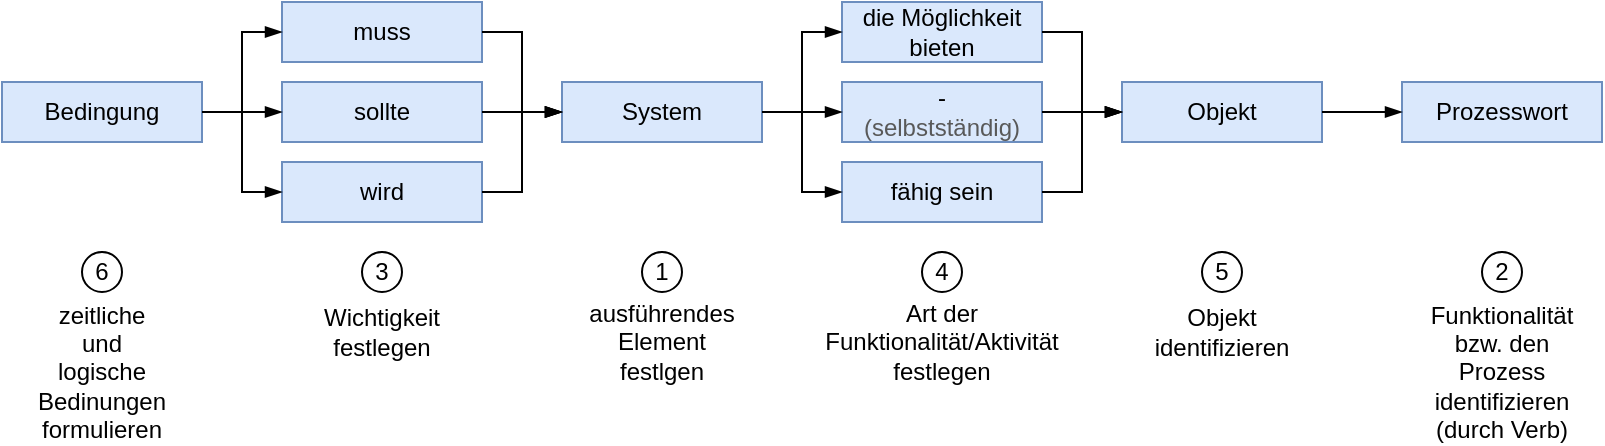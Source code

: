 <mxfile version="24.5.3" type="device">
  <diagram name="Seite-1" id="tQ0ftKxHk6KphrgHs4fO">
    <mxGraphModel dx="980" dy="343" grid="1" gridSize="10" guides="1" tooltips="1" connect="1" arrows="1" fold="1" page="1" pageScale="1" pageWidth="827" pageHeight="1169" math="0" shadow="0">
      <root>
        <mxCell id="0" />
        <mxCell id="1" parent="0" />
        <mxCell id="mLHIJTyr5hpvtW-Wlfsm-9" value="Objekt" style="text;html=1;align=center;verticalAlign=middle;whiteSpace=wrap;rounded=0;fillColor=#dae8fc;strokeColor=#6c8ebf;" parent="1" vertex="1">
          <mxGeometry x="570" y="490" width="100" height="30" as="geometry" />
        </mxCell>
        <mxCell id="m0PQreRef5mGNc5vd1aa-3" value="sollte" style="text;html=1;align=center;verticalAlign=middle;whiteSpace=wrap;rounded=0;fillColor=#dae8fc;strokeColor=#6c8ebf;" parent="1" vertex="1">
          <mxGeometry x="150" y="490" width="100" height="30" as="geometry" />
        </mxCell>
        <mxCell id="m0PQreRef5mGNc5vd1aa-5" value="System" style="text;html=1;align=center;verticalAlign=middle;whiteSpace=wrap;rounded=0;fillColor=#dae8fc;strokeColor=#6c8ebf;" parent="1" vertex="1">
          <mxGeometry x="290" y="490" width="100" height="30" as="geometry" />
        </mxCell>
        <mxCell id="m0PQreRef5mGNc5vd1aa-6" value="-&lt;div&gt;&lt;font color=&quot;#595959&quot;&gt;(selbstständig)&lt;/font&gt;&lt;/div&gt;" style="text;html=1;align=center;verticalAlign=middle;whiteSpace=wrap;rounded=0;fillColor=#dae8fc;strokeColor=#6c8ebf;" parent="1" vertex="1">
          <mxGeometry x="430" y="490" width="100" height="30" as="geometry" />
        </mxCell>
        <mxCell id="m0PQreRef5mGNc5vd1aa-8" value="Bedingung" style="text;html=1;align=center;verticalAlign=middle;whiteSpace=wrap;rounded=0;fillColor=#dae8fc;strokeColor=#6c8ebf;" parent="1" vertex="1">
          <mxGeometry x="10" y="490" width="100" height="30" as="geometry" />
        </mxCell>
        <mxCell id="m0PQreRef5mGNc5vd1aa-10" value="" style="endArrow=blockThin;startArrow=none;html=1;rounded=0;startFill=0;endFill=1;exitX=1;exitY=0.5;exitDx=0;exitDy=0;entryX=0;entryY=0.5;entryDx=0;entryDy=0;" parent="1" source="m0PQreRef5mGNc5vd1aa-5" target="m0PQreRef5mGNc5vd1aa-6" edge="1">
          <mxGeometry width="50" height="50" relative="1" as="geometry">
            <mxPoint x="380" y="595" as="sourcePoint" />
            <mxPoint x="420" y="595" as="targetPoint" />
          </mxGeometry>
        </mxCell>
        <mxCell id="m0PQreRef5mGNc5vd1aa-17" value="" style="endArrow=blockThin;startArrow=none;html=1;rounded=0;startFill=0;endFill=1;exitX=1;exitY=0.5;exitDx=0;exitDy=0;entryX=0;entryY=0.5;entryDx=0;entryDy=0;" parent="1" source="m0PQreRef5mGNc5vd1aa-3" target="m0PQreRef5mGNc5vd1aa-5" edge="1">
          <mxGeometry width="50" height="50" relative="1" as="geometry">
            <mxPoint x="400" y="515" as="sourcePoint" />
            <mxPoint x="440" y="515" as="targetPoint" />
          </mxGeometry>
        </mxCell>
        <mxCell id="m0PQreRef5mGNc5vd1aa-18" value="" style="endArrow=blockThin;startArrow=none;html=1;rounded=0;startFill=0;endFill=1;exitX=1;exitY=0.5;exitDx=0;exitDy=0;entryX=0;entryY=0.5;entryDx=0;entryDy=0;" parent="1" source="m0PQreRef5mGNc5vd1aa-6" target="mLHIJTyr5hpvtW-Wlfsm-9" edge="1">
          <mxGeometry width="50" height="50" relative="1" as="geometry">
            <mxPoint x="480" y="560" as="sourcePoint" />
            <mxPoint x="520" y="560" as="targetPoint" />
          </mxGeometry>
        </mxCell>
        <mxCell id="m0PQreRef5mGNc5vd1aa-19" value="" style="endArrow=blockThin;startArrow=none;html=1;rounded=0;startFill=0;endFill=1;exitX=1;exitY=0.5;exitDx=0;exitDy=0;entryX=0;entryY=0.5;entryDx=0;entryDy=0;" parent="1" source="m0PQreRef5mGNc5vd1aa-8" target="m0PQreRef5mGNc5vd1aa-3" edge="1">
          <mxGeometry width="50" height="50" relative="1" as="geometry">
            <mxPoint x="110" y="540" as="sourcePoint" />
            <mxPoint x="150" y="540" as="targetPoint" />
          </mxGeometry>
        </mxCell>
        <mxCell id="iqYTyJ7x8_uJlKEbAM1C-1" value="muss" style="text;html=1;align=center;verticalAlign=middle;whiteSpace=wrap;rounded=0;fillColor=#dae8fc;strokeColor=#6c8ebf;" vertex="1" parent="1">
          <mxGeometry x="150" y="450" width="100" height="30" as="geometry" />
        </mxCell>
        <mxCell id="iqYTyJ7x8_uJlKEbAM1C-2" value="wird" style="text;html=1;align=center;verticalAlign=middle;whiteSpace=wrap;rounded=0;fillColor=#dae8fc;strokeColor=#6c8ebf;" vertex="1" parent="1">
          <mxGeometry x="150" y="530" width="100" height="30" as="geometry" />
        </mxCell>
        <mxCell id="iqYTyJ7x8_uJlKEbAM1C-3" value="die Möglichkeit bieten" style="text;html=1;align=center;verticalAlign=middle;whiteSpace=wrap;rounded=0;fillColor=#dae8fc;strokeColor=#6c8ebf;" vertex="1" parent="1">
          <mxGeometry x="430" y="450" width="100" height="30" as="geometry" />
        </mxCell>
        <mxCell id="iqYTyJ7x8_uJlKEbAM1C-4" value="Prozesswort" style="text;html=1;align=center;verticalAlign=middle;whiteSpace=wrap;rounded=0;fillColor=#dae8fc;strokeColor=#6c8ebf;" vertex="1" parent="1">
          <mxGeometry x="710" y="490" width="100" height="30" as="geometry" />
        </mxCell>
        <mxCell id="iqYTyJ7x8_uJlKEbAM1C-5" value="" style="endArrow=blockThin;startArrow=none;html=1;rounded=0;startFill=0;endFill=1;exitX=1;exitY=0.5;exitDx=0;exitDy=0;entryX=0;entryY=0.5;entryDx=0;entryDy=0;" edge="1" parent="1" source="mLHIJTyr5hpvtW-Wlfsm-9" target="iqYTyJ7x8_uJlKEbAM1C-4">
          <mxGeometry width="50" height="50" relative="1" as="geometry">
            <mxPoint x="540" y="515" as="sourcePoint" />
            <mxPoint x="580" y="515" as="targetPoint" />
          </mxGeometry>
        </mxCell>
        <mxCell id="iqYTyJ7x8_uJlKEbAM1C-6" value="fähig sein" style="text;html=1;align=center;verticalAlign=middle;whiteSpace=wrap;rounded=0;fillColor=#dae8fc;strokeColor=#6c8ebf;" vertex="1" parent="1">
          <mxGeometry x="430" y="530" width="100" height="30" as="geometry" />
        </mxCell>
        <mxCell id="iqYTyJ7x8_uJlKEbAM1C-7" value="" style="endArrow=blockThin;startArrow=none;html=1;rounded=0;startFill=0;endFill=1;exitX=1;exitY=0.5;exitDx=0;exitDy=0;entryX=0;entryY=0.5;entryDx=0;entryDy=0;edgeStyle=orthogonalEdgeStyle;" edge="1" parent="1" source="iqYTyJ7x8_uJlKEbAM1C-1" target="m0PQreRef5mGNc5vd1aa-5">
          <mxGeometry width="50" height="50" relative="1" as="geometry">
            <mxPoint x="120" y="515" as="sourcePoint" />
            <mxPoint x="160" y="515" as="targetPoint" />
          </mxGeometry>
        </mxCell>
        <mxCell id="iqYTyJ7x8_uJlKEbAM1C-8" value="" style="endArrow=blockThin;startArrow=none;html=1;rounded=0;startFill=0;endFill=1;exitX=1;exitY=0.5;exitDx=0;exitDy=0;entryX=0;entryY=0.5;entryDx=0;entryDy=0;edgeStyle=orthogonalEdgeStyle;" edge="1" parent="1" source="m0PQreRef5mGNc5vd1aa-8" target="iqYTyJ7x8_uJlKEbAM1C-2">
          <mxGeometry width="50" height="50" relative="1" as="geometry">
            <mxPoint x="120" y="515" as="sourcePoint" />
            <mxPoint x="160" y="475" as="targetPoint" />
          </mxGeometry>
        </mxCell>
        <mxCell id="iqYTyJ7x8_uJlKEbAM1C-9" value="" style="endArrow=blockThin;startArrow=none;html=1;rounded=0;startFill=0;endFill=1;exitX=1;exitY=0.5;exitDx=0;exitDy=0;entryX=0;entryY=0.5;entryDx=0;entryDy=0;edgeStyle=orthogonalEdgeStyle;" edge="1" parent="1" source="m0PQreRef5mGNc5vd1aa-8" target="iqYTyJ7x8_uJlKEbAM1C-1">
          <mxGeometry width="50" height="50" relative="1" as="geometry">
            <mxPoint x="120" y="515" as="sourcePoint" />
            <mxPoint x="160" y="555" as="targetPoint" />
          </mxGeometry>
        </mxCell>
        <mxCell id="iqYTyJ7x8_uJlKEbAM1C-10" value="" style="endArrow=blockThin;startArrow=none;html=1;rounded=0;startFill=0;endFill=1;exitX=1;exitY=0.5;exitDx=0;exitDy=0;entryX=0;entryY=0.5;entryDx=0;entryDy=0;edgeStyle=orthogonalEdgeStyle;" edge="1" parent="1" source="iqYTyJ7x8_uJlKEbAM1C-2" target="m0PQreRef5mGNc5vd1aa-5">
          <mxGeometry width="50" height="50" relative="1" as="geometry">
            <mxPoint x="120" y="515" as="sourcePoint" />
            <mxPoint x="160" y="475" as="targetPoint" />
          </mxGeometry>
        </mxCell>
        <mxCell id="iqYTyJ7x8_uJlKEbAM1C-11" value="" style="endArrow=blockThin;startArrow=none;html=1;rounded=0;startFill=0;endFill=1;exitX=1;exitY=0.5;exitDx=0;exitDy=0;entryX=0;entryY=0.5;entryDx=0;entryDy=0;edgeStyle=orthogonalEdgeStyle;" edge="1" parent="1" source="m0PQreRef5mGNc5vd1aa-5" target="iqYTyJ7x8_uJlKEbAM1C-3">
          <mxGeometry width="50" height="50" relative="1" as="geometry">
            <mxPoint x="130" y="525" as="sourcePoint" />
            <mxPoint x="170" y="485" as="targetPoint" />
          </mxGeometry>
        </mxCell>
        <mxCell id="iqYTyJ7x8_uJlKEbAM1C-12" value="" style="endArrow=blockThin;startArrow=none;html=1;rounded=0;startFill=0;endFill=1;exitX=1;exitY=0.5;exitDx=0;exitDy=0;entryX=0;entryY=0.5;entryDx=0;entryDy=0;edgeStyle=orthogonalEdgeStyle;" edge="1" parent="1" source="m0PQreRef5mGNc5vd1aa-5" target="iqYTyJ7x8_uJlKEbAM1C-6">
          <mxGeometry width="50" height="50" relative="1" as="geometry">
            <mxPoint x="400" y="515" as="sourcePoint" />
            <mxPoint x="440" y="475" as="targetPoint" />
          </mxGeometry>
        </mxCell>
        <mxCell id="iqYTyJ7x8_uJlKEbAM1C-13" value="" style="endArrow=blockThin;startArrow=none;html=1;rounded=0;startFill=0;endFill=1;exitX=1;exitY=0.5;exitDx=0;exitDy=0;entryX=0;entryY=0.5;entryDx=0;entryDy=0;edgeStyle=orthogonalEdgeStyle;" edge="1" parent="1" source="iqYTyJ7x8_uJlKEbAM1C-6" target="mLHIJTyr5hpvtW-Wlfsm-9">
          <mxGeometry width="50" height="50" relative="1" as="geometry">
            <mxPoint x="400" y="515" as="sourcePoint" />
            <mxPoint x="440" y="555" as="targetPoint" />
          </mxGeometry>
        </mxCell>
        <mxCell id="iqYTyJ7x8_uJlKEbAM1C-14" value="" style="endArrow=blockThin;startArrow=none;html=1;rounded=0;startFill=0;endFill=1;exitX=1;exitY=0.5;exitDx=0;exitDy=0;entryX=0;entryY=0.5;entryDx=0;entryDy=0;edgeStyle=orthogonalEdgeStyle;" edge="1" parent="1" source="iqYTyJ7x8_uJlKEbAM1C-3" target="mLHIJTyr5hpvtW-Wlfsm-9">
          <mxGeometry width="50" height="50" relative="1" as="geometry">
            <mxPoint x="540" y="555" as="sourcePoint" />
            <mxPoint x="580" y="515" as="targetPoint" />
          </mxGeometry>
        </mxCell>
        <mxCell id="iqYTyJ7x8_uJlKEbAM1C-15" value="1" style="ellipse;whiteSpace=wrap;html=1;aspect=fixed;" vertex="1" parent="1">
          <mxGeometry x="330" y="575" width="20" height="20" as="geometry" />
        </mxCell>
        <mxCell id="iqYTyJ7x8_uJlKEbAM1C-16" value="2" style="ellipse;whiteSpace=wrap;html=1;aspect=fixed;" vertex="1" parent="1">
          <mxGeometry x="750" y="575" width="20" height="20" as="geometry" />
        </mxCell>
        <mxCell id="iqYTyJ7x8_uJlKEbAM1C-17" value="3" style="ellipse;whiteSpace=wrap;html=1;aspect=fixed;" vertex="1" parent="1">
          <mxGeometry x="190" y="575" width="20" height="20" as="geometry" />
        </mxCell>
        <mxCell id="iqYTyJ7x8_uJlKEbAM1C-18" value="4" style="ellipse;whiteSpace=wrap;html=1;aspect=fixed;" vertex="1" parent="1">
          <mxGeometry x="470" y="575" width="20" height="20" as="geometry" />
        </mxCell>
        <mxCell id="iqYTyJ7x8_uJlKEbAM1C-19" value="5" style="ellipse;whiteSpace=wrap;html=1;aspect=fixed;" vertex="1" parent="1">
          <mxGeometry x="610" y="575" width="20" height="20" as="geometry" />
        </mxCell>
        <mxCell id="iqYTyJ7x8_uJlKEbAM1C-20" value="6" style="ellipse;whiteSpace=wrap;html=1;aspect=fixed;" vertex="1" parent="1">
          <mxGeometry x="50" y="575" width="20" height="20" as="geometry" />
        </mxCell>
        <mxCell id="iqYTyJ7x8_uJlKEbAM1C-21" value="zeitliche und logische Bedinungen formulieren" style="text;html=1;align=center;verticalAlign=middle;whiteSpace=wrap;rounded=0;" vertex="1" parent="1">
          <mxGeometry x="30" y="600" width="60" height="70" as="geometry" />
        </mxCell>
        <mxCell id="iqYTyJ7x8_uJlKEbAM1C-22" value="Wichtigkeit festlegen" style="text;html=1;align=center;verticalAlign=middle;whiteSpace=wrap;rounded=0;" vertex="1" parent="1">
          <mxGeometry x="170" y="600" width="60" height="30" as="geometry" />
        </mxCell>
        <mxCell id="iqYTyJ7x8_uJlKEbAM1C-23" value="ausführendes Element festlgen" style="text;html=1;align=center;verticalAlign=middle;whiteSpace=wrap;rounded=0;" vertex="1" parent="1">
          <mxGeometry x="310" y="600" width="60" height="40" as="geometry" />
        </mxCell>
        <mxCell id="iqYTyJ7x8_uJlKEbAM1C-24" value="Art der Funktionalität/Aktivität festlegen" style="text;html=1;align=center;verticalAlign=middle;whiteSpace=wrap;rounded=0;" vertex="1" parent="1">
          <mxGeometry x="450" y="600" width="60" height="40" as="geometry" />
        </mxCell>
        <mxCell id="iqYTyJ7x8_uJlKEbAM1C-25" value="Objekt identifizieren" style="text;html=1;align=center;verticalAlign=middle;whiteSpace=wrap;rounded=0;" vertex="1" parent="1">
          <mxGeometry x="590" y="600" width="60" height="30" as="geometry" />
        </mxCell>
        <mxCell id="iqYTyJ7x8_uJlKEbAM1C-26" value="Funktionalität bzw. den Prozess identifizieren (durch Verb)" style="text;html=1;align=center;verticalAlign=middle;whiteSpace=wrap;rounded=0;" vertex="1" parent="1">
          <mxGeometry x="730" y="600" width="60" height="70" as="geometry" />
        </mxCell>
      </root>
    </mxGraphModel>
  </diagram>
</mxfile>
